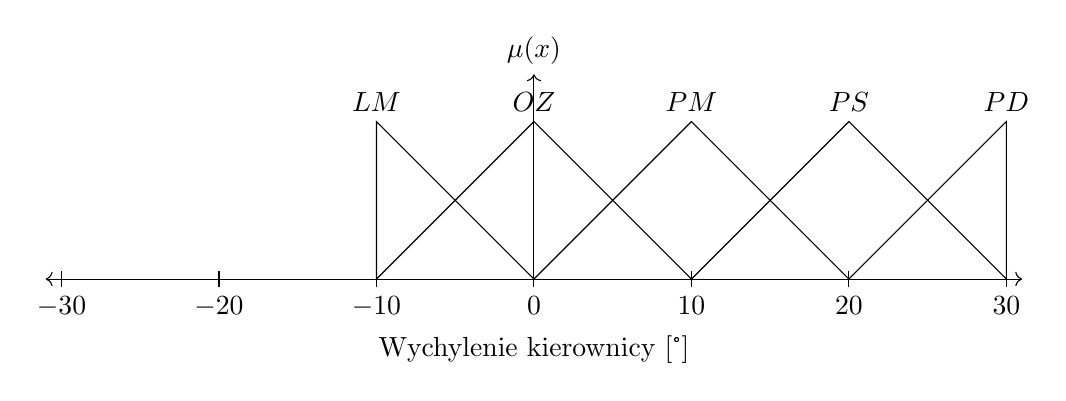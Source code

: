 \begin{tikzpicture}[scale=0.2]
	\draw
		[->] (0,0) -- (0,13) node [anchor=south] {$\mu(x)$};

	\draw
		[<->] (-31,0) -- (31,0);

	\node at (0, -3) [anchor=north] {$\textrm{Wychylenie kierownicy [°]}$};

	\foreach \x in {-30,-20,-10,0,10,20,30}
		\draw 
			(\x, 0.5) -- (\x, -0.5)
			node [anchor=north] {$\x$};

	\draw
		(-10, 0) -- (-10, 10) node [anchor=south] {$LM$} -- (0, 0);

	\draw
		(-10, 0) -- (0, 10) node [anchor=south] {$OZ$} -- (10, 0);

	\draw
		(0, 0) -- (10, 10) node [anchor=south] {$PM$} -- (20, 0);

	\draw
		(10, 0) -- (20, 10) node [anchor=south] {$PS$} -- (30, 0);

	\draw
		(20, 0) -- (30, 10) node [anchor=south] {$PD$} -- (30, 0);
\end{tikzpicture}
